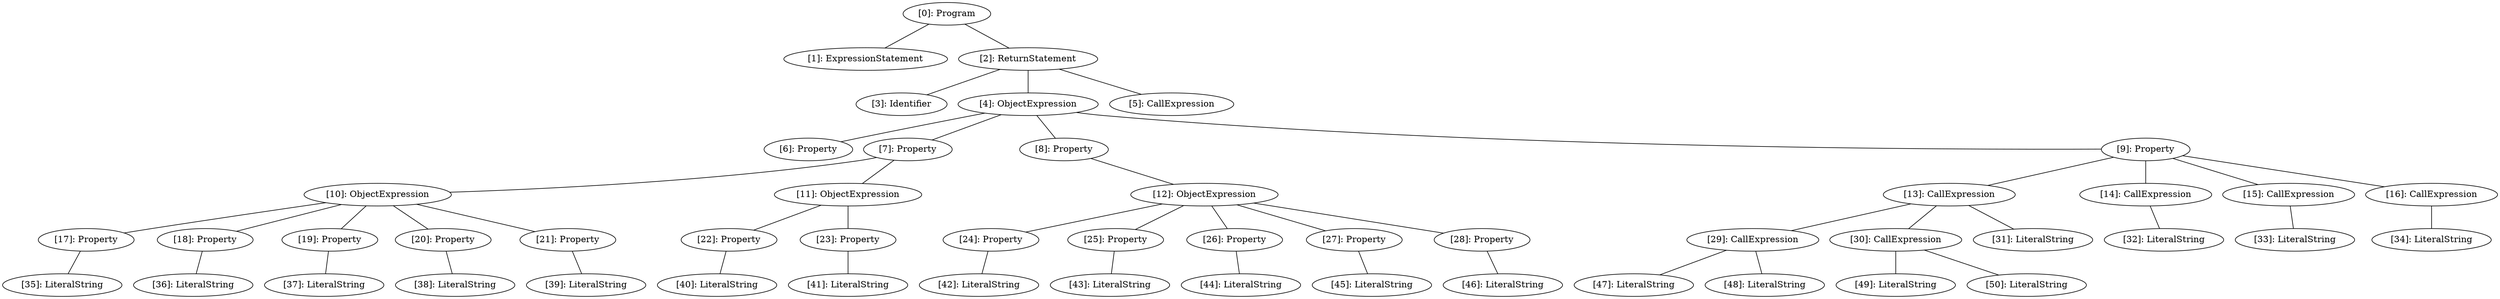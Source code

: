 // Result
graph {
	0 [label="[0]: Program"]
	1 [label="[1]: ExpressionStatement"]
	2 [label="[2]: ReturnStatement"]
	3 [label="[3]: Identifier"]
	4 [label="[4]: ObjectExpression"]
	5 [label="[5]: CallExpression"]
	6 [label="[6]: Property"]
	7 [label="[7]: Property"]
	8 [label="[8]: Property"]
	9 [label="[9]: Property"]
	10 [label="[10]: ObjectExpression"]
	11 [label="[11]: ObjectExpression"]
	12 [label="[12]: ObjectExpression"]
	13 [label="[13]: CallExpression"]
	14 [label="[14]: CallExpression"]
	15 [label="[15]: CallExpression"]
	16 [label="[16]: CallExpression"]
	17 [label="[17]: Property"]
	18 [label="[18]: Property"]
	19 [label="[19]: Property"]
	20 [label="[20]: Property"]
	21 [label="[21]: Property"]
	22 [label="[22]: Property"]
	23 [label="[23]: Property"]
	24 [label="[24]: Property"]
	25 [label="[25]: Property"]
	26 [label="[26]: Property"]
	27 [label="[27]: Property"]
	28 [label="[28]: Property"]
	29 [label="[29]: CallExpression"]
	30 [label="[30]: CallExpression"]
	31 [label="[31]: LiteralString"]
	32 [label="[32]: LiteralString"]
	33 [label="[33]: LiteralString"]
	34 [label="[34]: LiteralString"]
	35 [label="[35]: LiteralString"]
	36 [label="[36]: LiteralString"]
	37 [label="[37]: LiteralString"]
	38 [label="[38]: LiteralString"]
	39 [label="[39]: LiteralString"]
	40 [label="[40]: LiteralString"]
	41 [label="[41]: LiteralString"]
	42 [label="[42]: LiteralString"]
	43 [label="[43]: LiteralString"]
	44 [label="[44]: LiteralString"]
	45 [label="[45]: LiteralString"]
	46 [label="[46]: LiteralString"]
	47 [label="[47]: LiteralString"]
	48 [label="[48]: LiteralString"]
	49 [label="[49]: LiteralString"]
	50 [label="[50]: LiteralString"]
	0 -- 1
	0 -- 2
	2 -- 3
	2 -- 4
	2 -- 5
	4 -- 6
	4 -- 7
	4 -- 8
	4 -- 9
	7 -- 10
	7 -- 11
	8 -- 12
	9 -- 13
	9 -- 14
	9 -- 15
	9 -- 16
	10 -- 17
	10 -- 18
	10 -- 19
	10 -- 20
	10 -- 21
	11 -- 22
	11 -- 23
	12 -- 24
	12 -- 25
	12 -- 26
	12 -- 27
	12 -- 28
	13 -- 29
	13 -- 30
	13 -- 31
	14 -- 32
	15 -- 33
	16 -- 34
	17 -- 35
	18 -- 36
	19 -- 37
	20 -- 38
	21 -- 39
	22 -- 40
	23 -- 41
	24 -- 42
	25 -- 43
	26 -- 44
	27 -- 45
	28 -- 46
	29 -- 47
	29 -- 48
	30 -- 49
	30 -- 50
}

